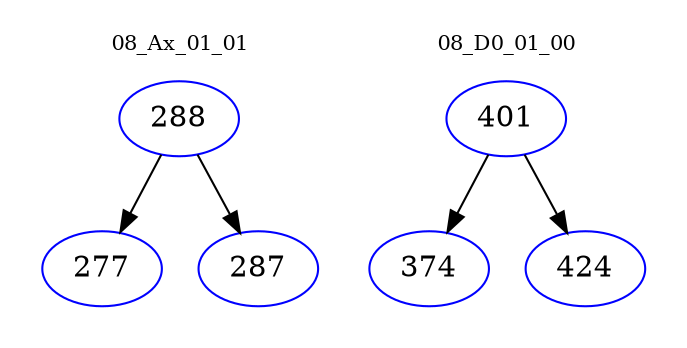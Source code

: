 digraph{
subgraph cluster_0 {
color = white
label = "08_Ax_01_01";
fontsize=10;
T0_288 [label="288", color="blue"]
T0_288 -> T0_277 [color="black"]
T0_277 [label="277", color="blue"]
T0_288 -> T0_287 [color="black"]
T0_287 [label="287", color="blue"]
}
subgraph cluster_1 {
color = white
label = "08_D0_01_00";
fontsize=10;
T1_401 [label="401", color="blue"]
T1_401 -> T1_374 [color="black"]
T1_374 [label="374", color="blue"]
T1_401 -> T1_424 [color="black"]
T1_424 [label="424", color="blue"]
}
}

